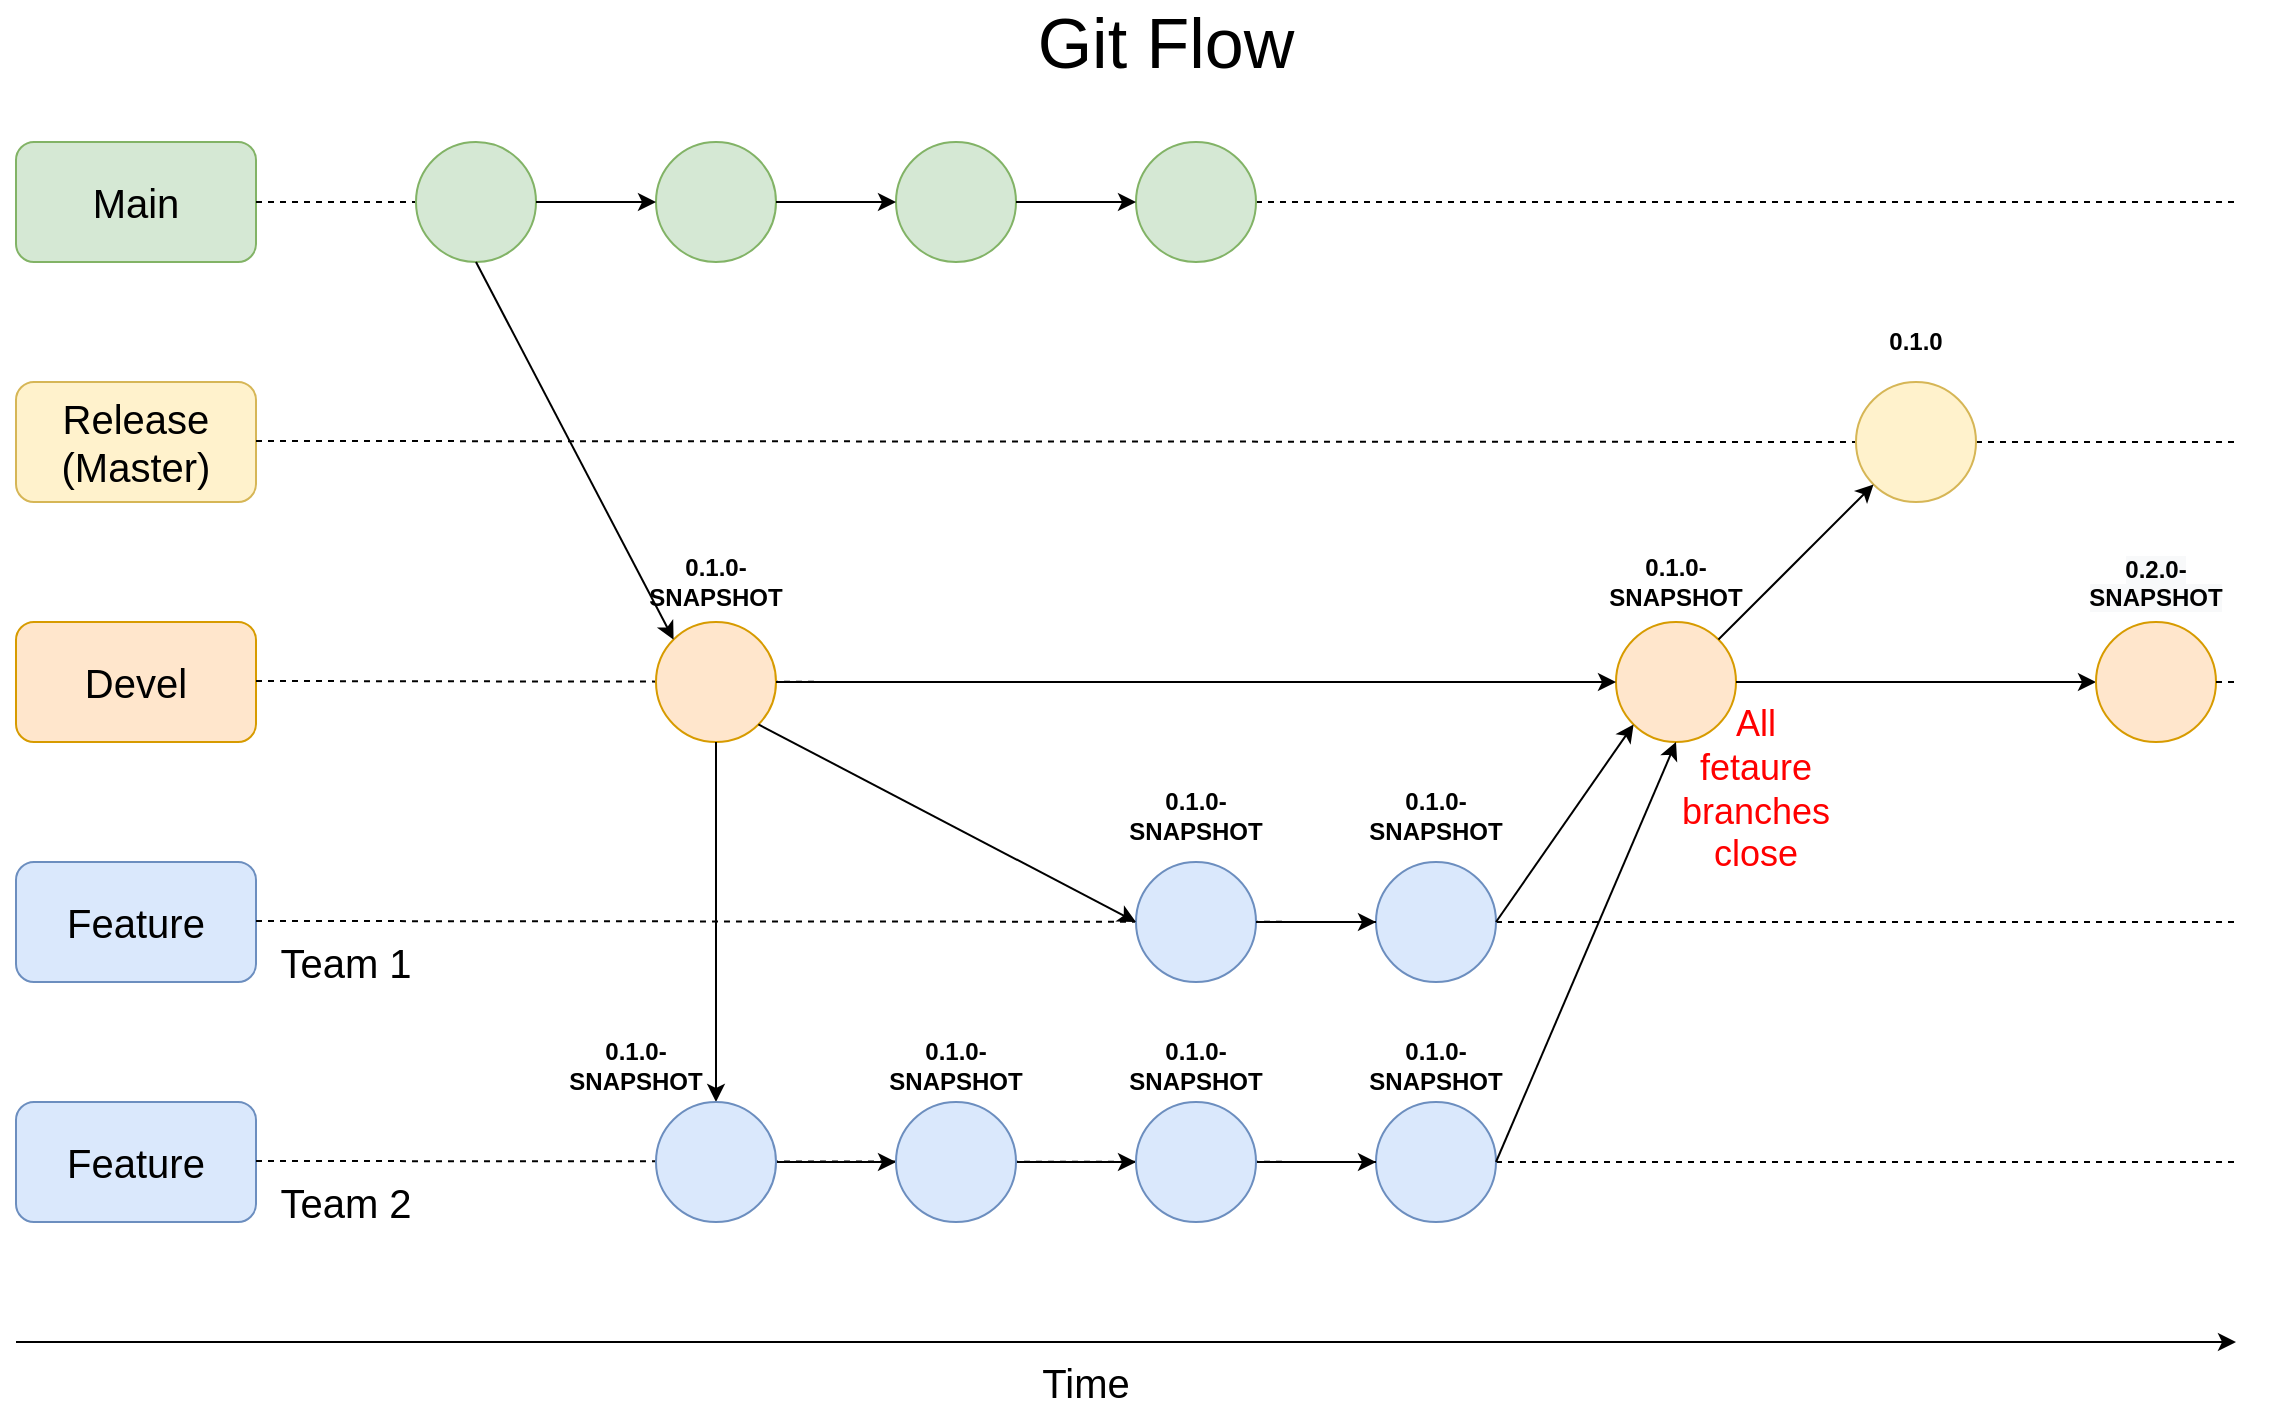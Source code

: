 <mxfile version="13.7.9" type="device"><diagram id="piXdPtySDWBiL9aLeZf4" name="Page-1"><mxGraphModel dx="1422" dy="832" grid="1" gridSize="10" guides="1" tooltips="1" connect="1" arrows="1" fold="1" page="1" pageScale="1" pageWidth="1169" pageHeight="827" math="0" shadow="0"><root><mxCell id="0"/><mxCell id="1" parent="0"/><mxCell id="UzdoAAZvb7BD33qkOb7U-1" value="&lt;font style=&quot;font-size: 20px&quot;&gt;Main&lt;/font&gt;" style="rounded=1;whiteSpace=wrap;html=1;fillColor=#d5e8d4;strokeColor=#82b366;" vertex="1" parent="1"><mxGeometry x="30" y="110" width="120" height="60" as="geometry"/></mxCell><mxCell id="UzdoAAZvb7BD33qkOb7U-2" value="&lt;font style=&quot;font-size: 20px&quot;&gt;Release&lt;br&gt;(Master)&lt;/font&gt;" style="rounded=1;whiteSpace=wrap;html=1;fillColor=#fff2cc;strokeColor=#d6b656;" vertex="1" parent="1"><mxGeometry x="30" y="230" width="120" height="60" as="geometry"/></mxCell><mxCell id="UzdoAAZvb7BD33qkOb7U-3" value="&lt;font style=&quot;font-size: 20px&quot;&gt;Devel&lt;/font&gt;" style="rounded=1;whiteSpace=wrap;html=1;fillColor=#ffe6cc;strokeColor=#d79b00;" vertex="1" parent="1"><mxGeometry x="30" y="350" width="120" height="60" as="geometry"/></mxCell><mxCell id="UzdoAAZvb7BD33qkOb7U-4" value="&lt;font style=&quot;font-size: 20px&quot;&gt;Feature&lt;/font&gt;" style="rounded=1;whiteSpace=wrap;html=1;fillColor=#dae8fc;strokeColor=#6c8ebf;" vertex="1" parent="1"><mxGeometry x="30" y="470" width="120" height="60" as="geometry"/></mxCell><mxCell id="UzdoAAZvb7BD33qkOb7U-5" value="&lt;font style=&quot;font-size: 20px&quot;&gt;Feature&lt;/font&gt;" style="rounded=1;whiteSpace=wrap;html=1;fillColor=#dae8fc;strokeColor=#6c8ebf;" vertex="1" parent="1"><mxGeometry x="30" y="590" width="120" height="60" as="geometry"/></mxCell><mxCell id="UzdoAAZvb7BD33qkOb7U-6" value="&lt;font style=&quot;font-size: 35px&quot;&gt;Git Flow&lt;/font&gt;" style="text;html=1;strokeColor=none;fillColor=none;align=center;verticalAlign=middle;whiteSpace=wrap;rounded=0;" vertex="1" parent="1"><mxGeometry x="530" y="50" width="150" height="20" as="geometry"/></mxCell><mxCell id="UzdoAAZvb7BD33qkOb7U-11" value="" style="endArrow=none;dashed=1;html=1;exitX=1;exitY=0.5;exitDx=0;exitDy=0;" edge="1" parent="1" source="UzdoAAZvb7BD33qkOb7U-63"><mxGeometry width="50" height="50" relative="1" as="geometry"><mxPoint x="150" y="259.5" as="sourcePoint"/><mxPoint x="1140" y="260" as="targetPoint"/></mxGeometry></mxCell><mxCell id="UzdoAAZvb7BD33qkOb7U-13" value="" style="endArrow=none;dashed=1;html=1;exitX=1;exitY=0.5;exitDx=0;exitDy=0;" edge="1" parent="1" source="UzdoAAZvb7BD33qkOb7U-32"><mxGeometry width="50" height="50" relative="1" as="geometry"><mxPoint x="150" y="499.5" as="sourcePoint"/><mxPoint x="1140" y="500" as="targetPoint"/></mxGeometry></mxCell><mxCell id="UzdoAAZvb7BD33qkOb7U-14" value="" style="endArrow=none;dashed=1;html=1;exitX=1;exitY=0.5;exitDx=0;exitDy=0;" edge="1" parent="1" source="UzdoAAZvb7BD33qkOb7U-35"><mxGeometry width="50" height="50" relative="1" as="geometry"><mxPoint x="150" y="619.5" as="sourcePoint"/><mxPoint x="1140" y="620" as="targetPoint"/></mxGeometry></mxCell><mxCell id="UzdoAAZvb7BD33qkOb7U-15" value="" style="endArrow=none;dashed=1;html=1;exitX=1;exitY=0.5;exitDx=0;exitDy=0;" edge="1" parent="1" source="UzdoAAZvb7BD33qkOb7U-1" target="UzdoAAZvb7BD33qkOb7U-7"><mxGeometry width="50" height="50" relative="1" as="geometry"><mxPoint x="150" y="140" as="sourcePoint"/><mxPoint x="1100" y="140" as="targetPoint"/></mxGeometry></mxCell><mxCell id="UzdoAAZvb7BD33qkOb7U-7" value="" style="ellipse;whiteSpace=wrap;html=1;aspect=fixed;fillColor=#d5e8d4;strokeColor=#82b366;" vertex="1" parent="1"><mxGeometry x="230" y="110" width="60" height="60" as="geometry"/></mxCell><mxCell id="UzdoAAZvb7BD33qkOb7U-16" value="" style="ellipse;whiteSpace=wrap;html=1;aspect=fixed;fillColor=#d5e8d4;strokeColor=#82b366;" vertex="1" parent="1"><mxGeometry x="470" y="110" width="60" height="60" as="geometry"/></mxCell><mxCell id="UzdoAAZvb7BD33qkOb7U-17" value="" style="endArrow=none;dashed=1;html=1;exitX=1;exitY=0.5;exitDx=0;exitDy=0;" edge="1" parent="1" source="UzdoAAZvb7BD33qkOb7U-72" target="UzdoAAZvb7BD33qkOb7U-16"><mxGeometry width="50" height="50" relative="1" as="geometry"><mxPoint x="260" y="140" as="sourcePoint"/><mxPoint x="1100" y="140" as="targetPoint"/></mxGeometry></mxCell><mxCell id="UzdoAAZvb7BD33qkOb7U-19" value="" style="endArrow=none;dashed=1;html=1;exitX=1;exitY=0.5;exitDx=0;exitDy=0;" edge="1" parent="1" source="UzdoAAZvb7BD33qkOb7U-79"><mxGeometry width="50" height="50" relative="1" as="geometry"><mxPoint x="370" y="140" as="sourcePoint"/><mxPoint x="1140" y="140" as="targetPoint"/></mxGeometry></mxCell><mxCell id="UzdoAAZvb7BD33qkOb7U-21" value="" style="endArrow=none;dashed=1;html=1;exitX=1;exitY=0.5;exitDx=0;exitDy=0;entryX=0;entryY=0.5;entryDx=0;entryDy=0;" edge="1" parent="1" target="UzdoAAZvb7BD33qkOb7U-63"><mxGeometry width="50" height="50" relative="1" as="geometry"><mxPoint x="150" y="259.5" as="sourcePoint"/><mxPoint x="350" y="260" as="targetPoint"/></mxGeometry></mxCell><mxCell id="UzdoAAZvb7BD33qkOb7U-24" value="" style="endArrow=none;dashed=1;html=1;exitX=1;exitY=0.5;exitDx=0;exitDy=0;" edge="1" parent="1"><mxGeometry width="50" height="50" relative="1" as="geometry"><mxPoint x="150" y="379.5" as="sourcePoint"/><mxPoint x="470" y="380" as="targetPoint"/></mxGeometry></mxCell><mxCell id="UzdoAAZvb7BD33qkOb7U-26" value="" style="endArrow=none;dashed=1;html=1;exitX=1;exitY=0.5;exitDx=0;exitDy=0;" edge="1" parent="1"><mxGeometry width="50" height="50" relative="1" as="geometry"><mxPoint x="530" y="380" as="sourcePoint"/><mxPoint x="590" y="380" as="targetPoint"/></mxGeometry></mxCell><mxCell id="UzdoAAZvb7BD33qkOb7U-22" value="" style="ellipse;whiteSpace=wrap;html=1;aspect=fixed;fillColor=#ffe6cc;strokeColor=#d79b00;" vertex="1" parent="1"><mxGeometry x="350" y="350" width="60" height="60" as="geometry"/></mxCell><mxCell id="UzdoAAZvb7BD33qkOb7U-27" value="" style="ellipse;whiteSpace=wrap;html=1;aspect=fixed;fillColor=#ffe6cc;strokeColor=#d79b00;" vertex="1" parent="1"><mxGeometry x="830" y="350" width="60" height="60" as="geometry"/></mxCell><mxCell id="UzdoAAZvb7BD33qkOb7U-28" value="" style="endArrow=none;dashed=1;html=1;exitX=1;exitY=0.5;exitDx=0;exitDy=0;" edge="1" parent="1" target="UzdoAAZvb7BD33qkOb7U-27"><mxGeometry width="50" height="50" relative="1" as="geometry"><mxPoint x="650" y="380" as="sourcePoint"/><mxPoint x="1100" y="379.5" as="targetPoint"/></mxGeometry></mxCell><mxCell id="UzdoAAZvb7BD33qkOb7U-33" value="" style="endArrow=none;dashed=1;html=1;exitX=1;exitY=0.5;exitDx=0;exitDy=0;" edge="1" parent="1" source="UzdoAAZvb7BD33qkOb7U-31" target="UzdoAAZvb7BD33qkOb7U-32"><mxGeometry width="50" height="50" relative="1" as="geometry"><mxPoint x="390" y="500" as="sourcePoint"/><mxPoint x="650" y="499.5" as="targetPoint"/></mxGeometry></mxCell><mxCell id="UzdoAAZvb7BD33qkOb7U-36" value="" style="endArrow=none;dashed=1;html=1;exitX=1;exitY=0.5;exitDx=0;exitDy=0;" edge="1" parent="1" source="UzdoAAZvb7BD33qkOb7U-34" target="UzdoAAZvb7BD33qkOb7U-35"><mxGeometry width="50" height="50" relative="1" as="geometry"><mxPoint x="570" y="622" as="sourcePoint"/><mxPoint x="830" y="621.5" as="targetPoint"/></mxGeometry></mxCell><mxCell id="UzdoAAZvb7BD33qkOb7U-39" value="" style="endArrow=none;dashed=1;html=1;exitX=1;exitY=0.5;exitDx=0;exitDy=0;" edge="1" parent="1" source="UzdoAAZvb7BD33qkOb7U-37" target="UzdoAAZvb7BD33qkOb7U-38"><mxGeometry width="50" height="50" relative="1" as="geometry"><mxPoint x="390" y="622" as="sourcePoint"/><mxPoint x="650" y="621.5" as="targetPoint"/></mxGeometry></mxCell><mxCell id="UzdoAAZvb7BD33qkOb7U-43" value="" style="endArrow=classic;html=1;exitX=0.5;exitY=1;exitDx=0;exitDy=0;entryX=0;entryY=0;entryDx=0;entryDy=0;" edge="1" parent="1" source="UzdoAAZvb7BD33qkOb7U-7" target="UzdoAAZvb7BD33qkOb7U-22"><mxGeometry width="50" height="50" relative="1" as="geometry"><mxPoint x="240" y="330" as="sourcePoint"/><mxPoint x="290" y="280" as="targetPoint"/></mxGeometry></mxCell><mxCell id="UzdoAAZvb7BD33qkOb7U-44" value="" style="endArrow=classic;html=1;exitX=1;exitY=0.5;exitDx=0;exitDy=0;entryX=0;entryY=0.5;entryDx=0;entryDy=0;" edge="1" parent="1" source="UzdoAAZvb7BD33qkOb7U-22" target="UzdoAAZvb7BD33qkOb7U-27"><mxGeometry width="50" height="50" relative="1" as="geometry"><mxPoint x="450" y="460" as="sourcePoint"/><mxPoint x="470" y="380" as="targetPoint"/></mxGeometry></mxCell><mxCell id="UzdoAAZvb7BD33qkOb7U-32" value="" style="ellipse;whiteSpace=wrap;html=1;aspect=fixed;fillColor=#dae8fc;strokeColor=#6c8ebf;" vertex="1" parent="1"><mxGeometry x="710" y="470" width="60" height="60" as="geometry"/></mxCell><mxCell id="UzdoAAZvb7BD33qkOb7U-51" value="" style="endArrow=none;dashed=1;html=1;exitX=1;exitY=0.5;exitDx=0;exitDy=0;" edge="1" parent="1" target="UzdoAAZvb7BD33qkOb7U-32"><mxGeometry width="50" height="50" relative="1" as="geometry"><mxPoint x="150" y="499.5" as="sourcePoint"/><mxPoint x="1100" y="499.5" as="targetPoint"/></mxGeometry></mxCell><mxCell id="UzdoAAZvb7BD33qkOb7U-31" value="" style="ellipse;whiteSpace=wrap;html=1;aspect=fixed;fillColor=#dae8fc;strokeColor=#6c8ebf;" vertex="1" parent="1"><mxGeometry x="590" y="470" width="60" height="60" as="geometry"/></mxCell><mxCell id="UzdoAAZvb7BD33qkOb7U-52" value="" style="endArrow=classic;html=1;exitX=1;exitY=0.5;exitDx=0;exitDy=0;entryX=0;entryY=0.5;entryDx=0;entryDy=0;" edge="1" parent="1" source="UzdoAAZvb7BD33qkOb7U-31" target="UzdoAAZvb7BD33qkOb7U-32"><mxGeometry width="50" height="50" relative="1" as="geometry"><mxPoint x="740" y="590" as="sourcePoint"/><mxPoint x="790" y="540" as="targetPoint"/></mxGeometry></mxCell><mxCell id="UzdoAAZvb7BD33qkOb7U-35" value="" style="ellipse;whiteSpace=wrap;html=1;aspect=fixed;fillColor=#dae8fc;strokeColor=#6c8ebf;" vertex="1" parent="1"><mxGeometry x="710" y="590" width="60" height="60" as="geometry"/></mxCell><mxCell id="UzdoAAZvb7BD33qkOb7U-53" value="" style="endArrow=none;dashed=1;html=1;exitX=1;exitY=0.5;exitDx=0;exitDy=0;" edge="1" parent="1" target="UzdoAAZvb7BD33qkOb7U-35"><mxGeometry width="50" height="50" relative="1" as="geometry"><mxPoint x="150" y="619.5" as="sourcePoint"/><mxPoint x="1100" y="619.5" as="targetPoint"/></mxGeometry></mxCell><mxCell id="UzdoAAZvb7BD33qkOb7U-54" value="" style="endArrow=classic;html=1;exitX=0.5;exitY=1;exitDx=0;exitDy=0;entryX=0.5;entryY=0;entryDx=0;entryDy=0;" edge="1" parent="1" source="UzdoAAZvb7BD33qkOb7U-22" target="UzdoAAZvb7BD33qkOb7U-37"><mxGeometry width="50" height="50" relative="1" as="geometry"><mxPoint x="340" y="580" as="sourcePoint"/><mxPoint x="390" y="530" as="targetPoint"/></mxGeometry></mxCell><mxCell id="UzdoAAZvb7BD33qkOb7U-55" value="" style="endArrow=classic;html=1;exitX=1;exitY=0.5;exitDx=0;exitDy=0;entryX=0;entryY=0.5;entryDx=0;entryDy=0;" edge="1" parent="1" source="UzdoAAZvb7BD33qkOb7U-37" target="UzdoAAZvb7BD33qkOb7U-38"><mxGeometry width="50" height="50" relative="1" as="geometry"><mxPoint x="450" y="732" as="sourcePoint"/><mxPoint x="500" y="682" as="targetPoint"/></mxGeometry></mxCell><mxCell id="UzdoAAZvb7BD33qkOb7U-57" value="" style="endArrow=classic;html=1;exitX=1;exitY=0.5;exitDx=0;exitDy=0;entryX=0;entryY=0.5;entryDx=0;entryDy=0;" edge="1" parent="1" source="UzdoAAZvb7BD33qkOb7U-38" target="UzdoAAZvb7BD33qkOb7U-34"><mxGeometry width="50" height="50" relative="1" as="geometry"><mxPoint x="520" y="732" as="sourcePoint"/><mxPoint x="570" y="682" as="targetPoint"/></mxGeometry></mxCell><mxCell id="UzdoAAZvb7BD33qkOb7U-59" value="" style="endArrow=classic;html=1;exitX=1;exitY=0.5;exitDx=0;exitDy=0;entryX=0;entryY=0.5;entryDx=0;entryDy=0;" edge="1" parent="1" source="UzdoAAZvb7BD33qkOb7U-34" target="UzdoAAZvb7BD33qkOb7U-35"><mxGeometry width="50" height="50" relative="1" as="geometry"><mxPoint x="630" y="762" as="sourcePoint"/><mxPoint x="680" y="712" as="targetPoint"/></mxGeometry></mxCell><mxCell id="UzdoAAZvb7BD33qkOb7U-34" value="" style="ellipse;whiteSpace=wrap;html=1;aspect=fixed;fillColor=#dae8fc;strokeColor=#6c8ebf;" vertex="1" parent="1"><mxGeometry x="590" y="590" width="60" height="60" as="geometry"/></mxCell><mxCell id="UzdoAAZvb7BD33qkOb7U-37" value="" style="ellipse;whiteSpace=wrap;html=1;aspect=fixed;fillColor=#dae8fc;strokeColor=#6c8ebf;" vertex="1" parent="1"><mxGeometry x="350" y="590" width="60" height="60" as="geometry"/></mxCell><mxCell id="UzdoAAZvb7BD33qkOb7U-38" value="" style="ellipse;whiteSpace=wrap;html=1;aspect=fixed;fillColor=#dae8fc;strokeColor=#6c8ebf;" vertex="1" parent="1"><mxGeometry x="470" y="590" width="60" height="60" as="geometry"/></mxCell><mxCell id="UzdoAAZvb7BD33qkOb7U-60" value="" style="endArrow=classic;html=1;exitX=1;exitY=1;exitDx=0;exitDy=0;entryX=0;entryY=0.5;entryDx=0;entryDy=0;" edge="1" parent="1" source="UzdoAAZvb7BD33qkOb7U-22" target="UzdoAAZvb7BD33qkOb7U-31"><mxGeometry width="50" height="50" relative="1" as="geometry"><mxPoint x="500" y="410" as="sourcePoint"/><mxPoint x="560" y="420" as="targetPoint"/></mxGeometry></mxCell><mxCell id="UzdoAAZvb7BD33qkOb7U-61" value="" style="endArrow=classic;html=1;exitX=1;exitY=0.5;exitDx=0;exitDy=0;entryX=0;entryY=1;entryDx=0;entryDy=0;" edge="1" parent="1" source="UzdoAAZvb7BD33qkOb7U-32" target="UzdoAAZvb7BD33qkOb7U-27"><mxGeometry width="50" height="50" relative="1" as="geometry"><mxPoint x="850" y="590" as="sourcePoint"/><mxPoint x="900" y="540" as="targetPoint"/></mxGeometry></mxCell><mxCell id="UzdoAAZvb7BD33qkOb7U-63" value="" style="ellipse;whiteSpace=wrap;html=1;aspect=fixed;fillColor=#fff2cc;strokeColor=#d6b656;" vertex="1" parent="1"><mxGeometry x="950" y="230" width="60" height="60" as="geometry"/></mxCell><mxCell id="UzdoAAZvb7BD33qkOb7U-66" value="" style="endArrow=classic;html=1;exitX=1;exitY=0;exitDx=0;exitDy=0;entryX=0;entryY=1;entryDx=0;entryDy=0;" edge="1" parent="1" source="UzdoAAZvb7BD33qkOb7U-27" target="UzdoAAZvb7BD33qkOb7U-63"><mxGeometry width="50" height="50" relative="1" as="geometry"><mxPoint x="860" y="350" as="sourcePoint"/><mxPoint x="910" y="300" as="targetPoint"/></mxGeometry></mxCell><mxCell id="UzdoAAZvb7BD33qkOb7U-68" value="" style="endArrow=classic;html=1;exitX=1;exitY=0.5;exitDx=0;exitDy=0;entryX=0;entryY=0.5;entryDx=0;entryDy=0;" edge="1" parent="1" source="UzdoAAZvb7BD33qkOb7U-27" target="UzdoAAZvb7BD33qkOb7U-29"><mxGeometry width="50" height="50" relative="1" as="geometry"><mxPoint x="955" y="460" as="sourcePoint"/><mxPoint x="1005" y="410" as="targetPoint"/></mxGeometry></mxCell><mxCell id="UzdoAAZvb7BD33qkOb7U-29" value="" style="ellipse;whiteSpace=wrap;html=1;aspect=fixed;fillColor=#ffe6cc;strokeColor=#d79b00;" vertex="1" parent="1"><mxGeometry x="1070" y="350" width="60" height="60" as="geometry"/></mxCell><mxCell id="UzdoAAZvb7BD33qkOb7U-71" value="" style="endArrow=none;dashed=1;html=1;exitX=1;exitY=0.5;exitDx=0;exitDy=0;" edge="1" parent="1" source="UzdoAAZvb7BD33qkOb7U-27" target="UzdoAAZvb7BD33qkOb7U-29"><mxGeometry width="50" height="50" relative="1" as="geometry"><mxPoint x="890" y="380" as="sourcePoint"/><mxPoint x="1412" y="380" as="targetPoint"/></mxGeometry></mxCell><mxCell id="UzdoAAZvb7BD33qkOb7U-72" value="" style="ellipse;whiteSpace=wrap;html=1;aspect=fixed;fillColor=#d5e8d4;strokeColor=#82b366;" vertex="1" parent="1"><mxGeometry x="350" y="110" width="60" height="60" as="geometry"/></mxCell><mxCell id="UzdoAAZvb7BD33qkOb7U-73" value="" style="endArrow=none;dashed=1;html=1;exitX=1;exitY=0.5;exitDx=0;exitDy=0;" edge="1" parent="1" source="UzdoAAZvb7BD33qkOb7U-7" target="UzdoAAZvb7BD33qkOb7U-72"><mxGeometry width="50" height="50" relative="1" as="geometry"><mxPoint x="290" y="140" as="sourcePoint"/><mxPoint x="470" y="140" as="targetPoint"/></mxGeometry></mxCell><mxCell id="UzdoAAZvb7BD33qkOb7U-74" value="" style="endArrow=classic;html=1;exitX=1;exitY=0.5;exitDx=0;exitDy=0;entryX=0;entryY=0.5;entryDx=0;entryDy=0;" edge="1" parent="1" source="UzdoAAZvb7BD33qkOb7U-7" target="UzdoAAZvb7BD33qkOb7U-72"><mxGeometry width="50" height="50" relative="1" as="geometry"><mxPoint x="310" y="210" as="sourcePoint"/><mxPoint x="360" y="160" as="targetPoint"/></mxGeometry></mxCell><mxCell id="UzdoAAZvb7BD33qkOb7U-75" value="" style="endArrow=classic;html=1;exitX=1;exitY=0.5;exitDx=0;exitDy=0;entryX=0;entryY=0.5;entryDx=0;entryDy=0;" edge="1" parent="1" source="UzdoAAZvb7BD33qkOb7U-72" target="UzdoAAZvb7BD33qkOb7U-16"><mxGeometry width="50" height="50" relative="1" as="geometry"><mxPoint x="470" y="240" as="sourcePoint"/><mxPoint x="520" y="190" as="targetPoint"/></mxGeometry></mxCell><mxCell id="UzdoAAZvb7BD33qkOb7U-76" value="&lt;b&gt;0.1.0&lt;/b&gt;" style="text;html=1;strokeColor=none;fillColor=none;align=center;verticalAlign=middle;whiteSpace=wrap;rounded=0;" vertex="1" parent="1"><mxGeometry x="960" y="200" width="40" height="20" as="geometry"/></mxCell><mxCell id="UzdoAAZvb7BD33qkOb7U-77" value="&lt;b&gt;0.1.0-SNAPSHOT&lt;/b&gt;" style="text;html=1;strokeColor=none;fillColor=none;align=center;verticalAlign=middle;whiteSpace=wrap;rounded=0;" vertex="1" parent="1"><mxGeometry x="840" y="320" width="40" height="20" as="geometry"/></mxCell><mxCell id="UzdoAAZvb7BD33qkOb7U-78" value="&lt;b style=&quot;color: rgb(0 , 0 , 0) ; font-family: &amp;#34;helvetica&amp;#34; ; font-size: 12px ; font-style: normal ; letter-spacing: normal ; text-indent: 0px ; text-transform: none ; word-spacing: 0px ; background-color: rgb(248 , 249 , 250)&quot;&gt;0.2.0-&lt;br&gt;SNAPSHOT&lt;/b&gt;" style="text;whiteSpace=wrap;html=1;align=center;" vertex="1" parent="1"><mxGeometry x="1040" y="310" width="120" height="30" as="geometry"/></mxCell><mxCell id="UzdoAAZvb7BD33qkOb7U-79" value="" style="ellipse;whiteSpace=wrap;html=1;aspect=fixed;fillColor=#d5e8d4;strokeColor=#82b366;" vertex="1" parent="1"><mxGeometry x="590" y="110" width="60" height="60" as="geometry"/></mxCell><mxCell id="UzdoAAZvb7BD33qkOb7U-80" value="" style="endArrow=none;dashed=1;html=1;exitX=1;exitY=0.5;exitDx=0;exitDy=0;" edge="1" parent="1" source="UzdoAAZvb7BD33qkOb7U-16" target="UzdoAAZvb7BD33qkOb7U-79"><mxGeometry width="50" height="50" relative="1" as="geometry"><mxPoint x="530" y="140" as="sourcePoint"/><mxPoint x="1070" y="140" as="targetPoint"/></mxGeometry></mxCell><mxCell id="UzdoAAZvb7BD33qkOb7U-81" value="" style="endArrow=classic;html=1;exitX=1;exitY=0.5;exitDx=0;exitDy=0;entryX=0;entryY=0.5;entryDx=0;entryDy=0;" edge="1" parent="1" source="UzdoAAZvb7BD33qkOb7U-16" target="UzdoAAZvb7BD33qkOb7U-79"><mxGeometry width="50" height="50" relative="1" as="geometry"><mxPoint x="550" y="240" as="sourcePoint"/><mxPoint x="600" y="190" as="targetPoint"/></mxGeometry></mxCell><mxCell id="UzdoAAZvb7BD33qkOb7U-83" value="&lt;b&gt;0.1.0-SNAPSHOT&lt;/b&gt;" style="text;html=1;strokeColor=none;fillColor=none;align=center;verticalAlign=middle;whiteSpace=wrap;rounded=0;" vertex="1" parent="1"><mxGeometry x="720" y="437" width="40" height="20" as="geometry"/></mxCell><mxCell id="UzdoAAZvb7BD33qkOb7U-84" value="&lt;b&gt;0.1.0-SNAPSHOT&lt;/b&gt;" style="text;html=1;strokeColor=none;fillColor=none;align=center;verticalAlign=middle;whiteSpace=wrap;rounded=0;" vertex="1" parent="1"><mxGeometry x="600" y="437" width="40" height="20" as="geometry"/></mxCell><mxCell id="UzdoAAZvb7BD33qkOb7U-87" value="&lt;b&gt;0.1.0-SNAPSHOT&lt;/b&gt;" style="text;html=1;strokeColor=none;fillColor=none;align=center;verticalAlign=middle;whiteSpace=wrap;rounded=0;" vertex="1" parent="1"><mxGeometry x="720" y="562" width="40" height="20" as="geometry"/></mxCell><mxCell id="UzdoAAZvb7BD33qkOb7U-88" value="&lt;b&gt;0.1.0-SNAPSHOT&lt;/b&gt;" style="text;html=1;strokeColor=none;fillColor=none;align=center;verticalAlign=middle;whiteSpace=wrap;rounded=0;" vertex="1" parent="1"><mxGeometry x="600" y="562" width="40" height="20" as="geometry"/></mxCell><mxCell id="UzdoAAZvb7BD33qkOb7U-91" value="&lt;b&gt;0.1.0-SNAPSHOT&lt;/b&gt;" style="text;html=1;strokeColor=none;fillColor=none;align=center;verticalAlign=middle;whiteSpace=wrap;rounded=0;" vertex="1" parent="1"><mxGeometry x="480" y="562" width="40" height="20" as="geometry"/></mxCell><mxCell id="UzdoAAZvb7BD33qkOb7U-92" value="&lt;b&gt;0.1.0-SNAPSHOT&lt;/b&gt;" style="text;html=1;strokeColor=none;fillColor=none;align=center;verticalAlign=middle;whiteSpace=wrap;rounded=0;" vertex="1" parent="1"><mxGeometry x="320" y="562" width="40" height="20" as="geometry"/></mxCell><mxCell id="UzdoAAZvb7BD33qkOb7U-94" value="&lt;b&gt;0.1.0-SNAPSHOT&lt;/b&gt;" style="text;html=1;strokeColor=none;fillColor=none;align=center;verticalAlign=middle;whiteSpace=wrap;rounded=0;" vertex="1" parent="1"><mxGeometry x="360" y="320" width="40" height="20" as="geometry"/></mxCell><mxCell id="UzdoAAZvb7BD33qkOb7U-96" value="" style="endArrow=classic;html=1;" edge="1" parent="1"><mxGeometry width="50" height="50" relative="1" as="geometry"><mxPoint x="30" y="710" as="sourcePoint"/><mxPoint x="1140" y="710" as="targetPoint"/></mxGeometry></mxCell><mxCell id="UzdoAAZvb7BD33qkOb7U-97" value="&lt;font style=&quot;font-size: 20px&quot;&gt;Time&lt;/font&gt;" style="text;html=1;strokeColor=none;fillColor=none;align=center;verticalAlign=middle;whiteSpace=wrap;rounded=0;" vertex="1" parent="1"><mxGeometry x="545" y="720" width="40" height="20" as="geometry"/></mxCell><mxCell id="UzdoAAZvb7BD33qkOb7U-98" value="&lt;font style=&quot;font-size: 20px&quot;&gt;Team 1&lt;/font&gt;" style="text;html=1;strokeColor=none;fillColor=none;align=center;verticalAlign=middle;whiteSpace=wrap;rounded=0;" vertex="1" parent="1"><mxGeometry x="160" y="510" width="70" height="20" as="geometry"/></mxCell><mxCell id="UzdoAAZvb7BD33qkOb7U-99" value="&lt;font style=&quot;font-size: 20px&quot;&gt;Team 2&lt;/font&gt;" style="text;html=1;strokeColor=none;fillColor=none;align=center;verticalAlign=middle;whiteSpace=wrap;rounded=0;" vertex="1" parent="1"><mxGeometry x="160" y="630" width="70" height="20" as="geometry"/></mxCell><mxCell id="UzdoAAZvb7BD33qkOb7U-100" value="" style="endArrow=classic;html=1;exitX=1;exitY=0.5;exitDx=0;exitDy=0;entryX=0.5;entryY=1;entryDx=0;entryDy=0;" edge="1" parent="1" source="UzdoAAZvb7BD33qkOb7U-35" target="UzdoAAZvb7BD33qkOb7U-27"><mxGeometry width="50" height="50" relative="1" as="geometry"><mxPoint x="830" y="600" as="sourcePoint"/><mxPoint x="880" y="550" as="targetPoint"/></mxGeometry></mxCell><mxCell id="UzdoAAZvb7BD33qkOb7U-101" value="&lt;font color=&quot;#ff0000&quot; style=&quot;font-size: 18px&quot;&gt;All fetaure branches close&lt;/font&gt;" style="text;html=1;strokeColor=none;fillColor=none;align=center;verticalAlign=middle;whiteSpace=wrap;rounded=0;" vertex="1" parent="1"><mxGeometry x="880" y="424" width="40" height="20" as="geometry"/></mxCell><mxCell id="UzdoAAZvb7BD33qkOb7U-102" value="" style="endArrow=none;dashed=1;html=1;exitX=1;exitY=0.5;exitDx=0;exitDy=0;" edge="1" parent="1" source="UzdoAAZvb7BD33qkOb7U-29"><mxGeometry width="50" height="50" relative="1" as="geometry"><mxPoint x="1100" y="490" as="sourcePoint"/><mxPoint x="1140" y="380" as="targetPoint"/></mxGeometry></mxCell></root></mxGraphModel></diagram></mxfile>
